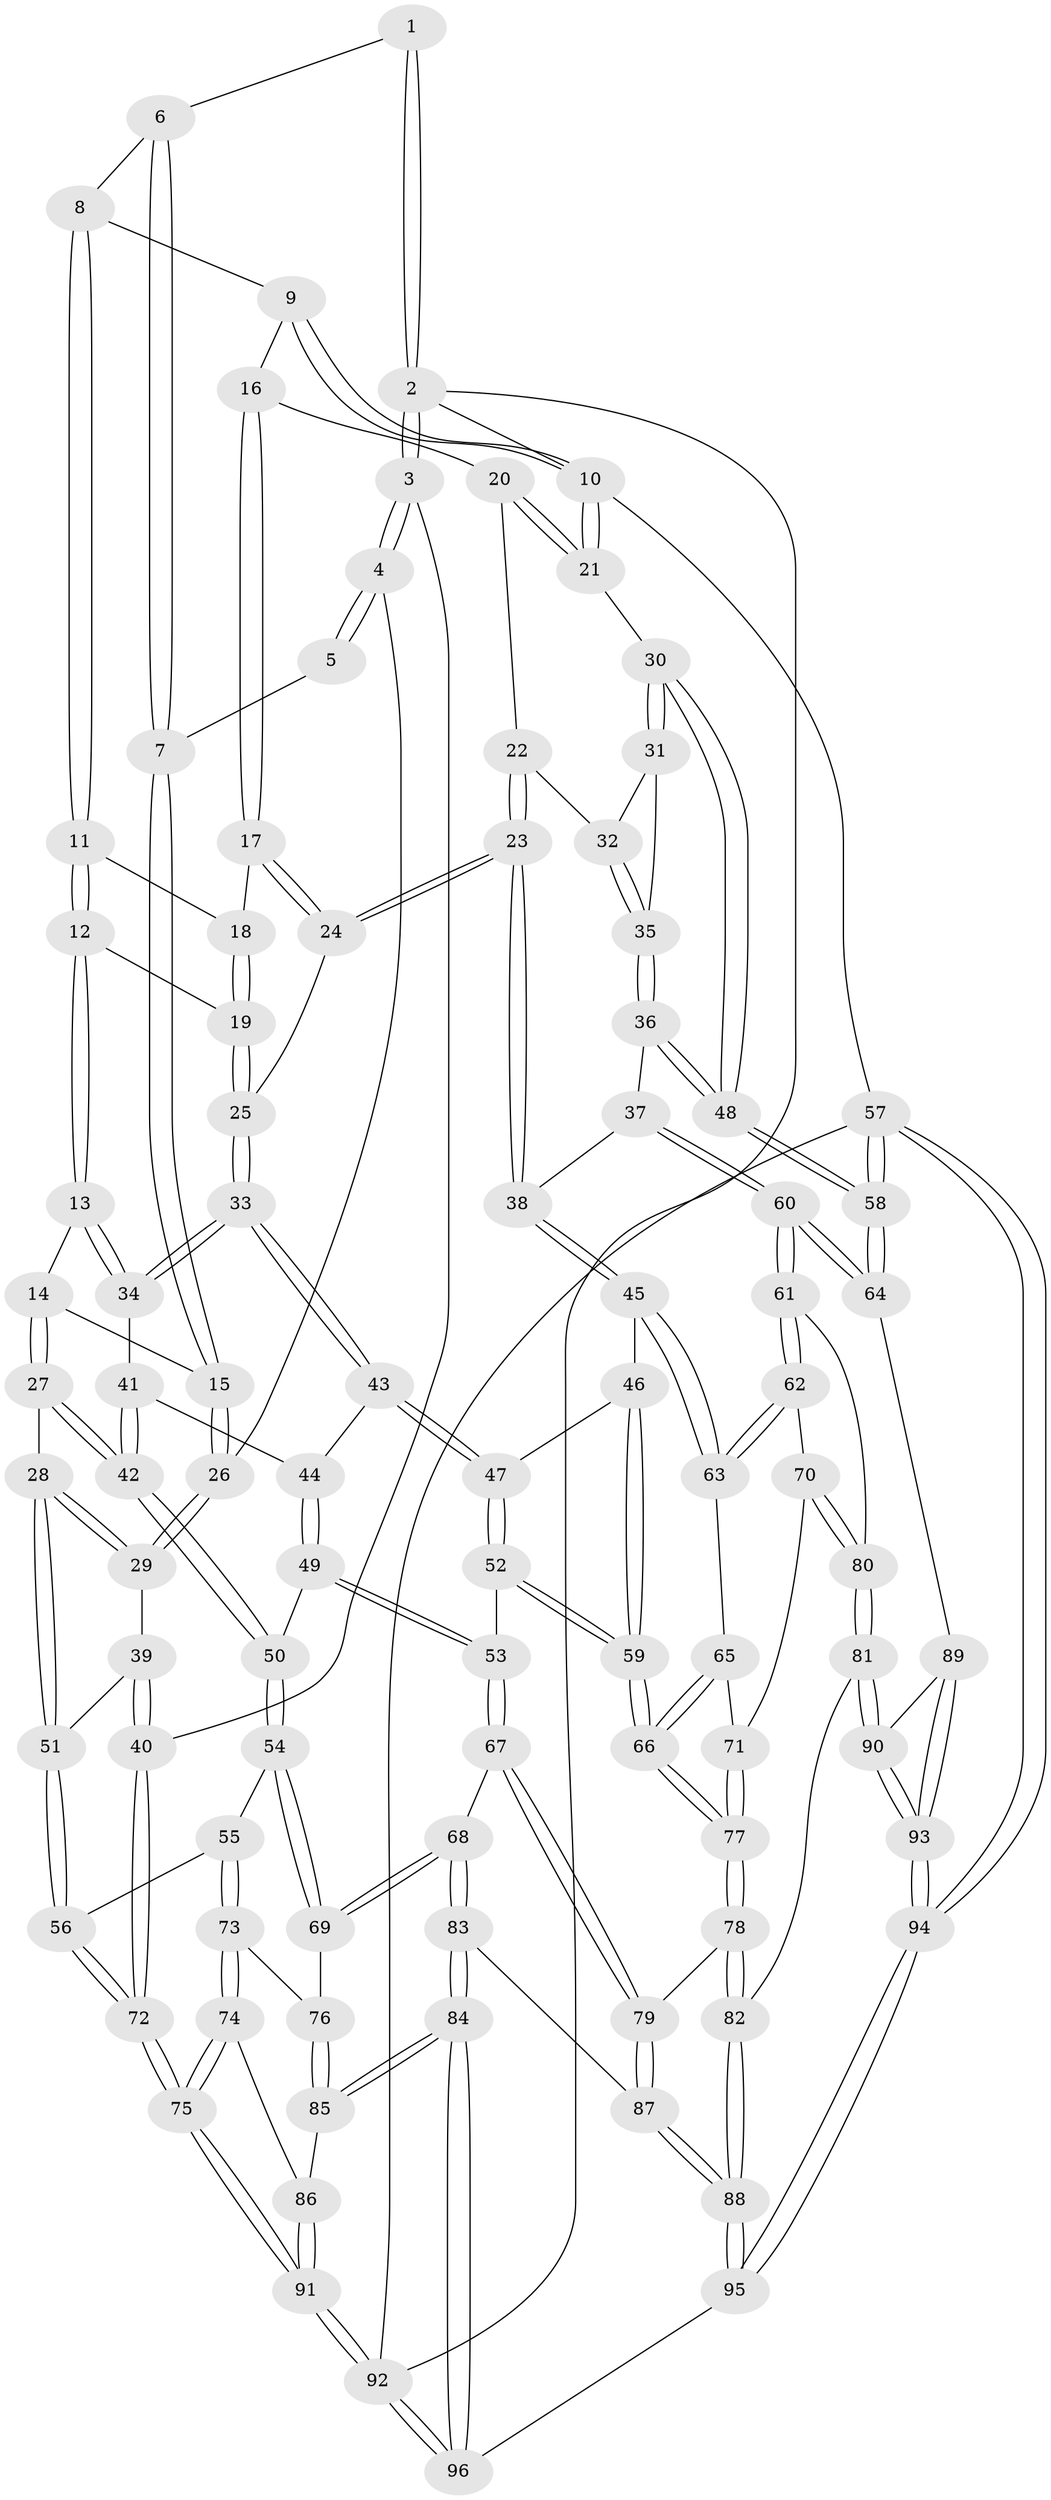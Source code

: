 // coarse degree distribution, {4: 0.5, 2: 0.016666666666666666, 5: 0.3333333333333333, 6: 0.05, 3: 0.1}
// Generated by graph-tools (version 1.1) at 2025/42/03/06/25 10:42:29]
// undirected, 96 vertices, 237 edges
graph export_dot {
graph [start="1"]
  node [color=gray90,style=filled];
  1 [pos="+0.1467715559877229+0"];
  2 [pos="+0+0"];
  3 [pos="+0+0.2781066252727471"];
  4 [pos="+0+0.2548348237883447"];
  5 [pos="+0.08603841299754632+0.10266444493834465"];
  6 [pos="+0.3816390884560095+0"];
  7 [pos="+0.19138667160402048+0.2344126971614408"];
  8 [pos="+0.3967524061345963+0"];
  9 [pos="+0.7202193911048387+0"];
  10 [pos="+1+0"];
  11 [pos="+0.39933175826636286+0"];
  12 [pos="+0.3847043896215594+0.24873628415288776"];
  13 [pos="+0.3525769498535691+0.31288498546748295"];
  14 [pos="+0.19962151723018848+0.2511390354429185"];
  15 [pos="+0.1902685481958766+0.24142253946840034"];
  16 [pos="+0.7916153484112564+0.16244382259489354"];
  17 [pos="+0.7344198991891496+0.2071681880087396"];
  18 [pos="+0.44344222869515326+0"];
  19 [pos="+0.5790544380447056+0.25551676193741757"];
  20 [pos="+0.8867241010997635+0.19626680740336228"];
  21 [pos="+1+0.10256051616245601"];
  22 [pos="+0.8860955056141265+0.2853860801654672"];
  23 [pos="+0.7270216954342487+0.4271014755108839"];
  24 [pos="+0.6471347463099295+0.3048507744130335"];
  25 [pos="+0.6254378167089959+0.3033384275892492"];
  26 [pos="+0.07055031306953206+0.28119311276194814"];
  27 [pos="+0.19764828466314002+0.4377271753580318"];
  28 [pos="+0.1860905691815492+0.43968261130953906"];
  29 [pos="+0.11893719311135266+0.4288526103093976"];
  30 [pos="+1+0.2540345838970585"];
  31 [pos="+1+0.33068664973025874"];
  32 [pos="+0.8990351123848376+0.32606939416576264"];
  33 [pos="+0.542861949623852+0.364652924790397"];
  34 [pos="+0.35337135259934227+0.3155222508984621"];
  35 [pos="+0.9116082700602908+0.3999131125312349"];
  36 [pos="+0.9020065952892183+0.4282908425182991"];
  37 [pos="+0.8619523815846103+0.48019918789614807"];
  38 [pos="+0.7295460568264396+0.43317285294592867"];
  39 [pos="+0.10211713214562983+0.4397718422293179"];
  40 [pos="+0+0.5759572337030813"];
  41 [pos="+0.34259688654598863+0.36955438862425705"];
  42 [pos="+0.2899568422973452+0.47042860893975275"];
  43 [pos="+0.5132071449204122+0.43341118239831383"];
  44 [pos="+0.4638241375191928+0.4407131903576577"];
  45 [pos="+0.6861256923822885+0.5060945258587985"];
  46 [pos="+0.6666844668916689+0.5131490383456423"];
  47 [pos="+0.5153082907265648+0.4424657190693906"];
  48 [pos="+1+0.4550354557670605"];
  49 [pos="+0.3659116359018292+0.521842668191451"];
  50 [pos="+0.2961662230335872+0.4861391556126045"];
  51 [pos="+0.1315026672286429+0.5808404976952949"];
  52 [pos="+0.5179235076204829+0.5848697608931378"];
  53 [pos="+0.4197528214640647+0.5826960585567371"];
  54 [pos="+0.24872397625289017+0.5796654533182133"];
  55 [pos="+0.1829447980912497+0.6140778815666721"];
  56 [pos="+0.1296923642882903+0.5886876431909003"];
  57 [pos="+1+1"];
  58 [pos="+1+0.7368430111276222"];
  59 [pos="+0.5304030645885611+0.5937472264995695"];
  60 [pos="+0.949353215076212+0.6676565073324569"];
  61 [pos="+0.948888043759332+0.6677722083748647"];
  62 [pos="+0.752555969190347+0.6065132484958387"];
  63 [pos="+0.6906284602805504+0.5224996999492028"];
  64 [pos="+1+0.7315070855454732"];
  65 [pos="+0.6789556001980906+0.5907573235772074"];
  66 [pos="+0.5463135007369221+0.636152088496986"];
  67 [pos="+0.36527140851931245+0.6796429729965635"];
  68 [pos="+0.3611971176746848+0.6812427552355881"];
  69 [pos="+0.3086238358309283+0.6603955917915417"];
  70 [pos="+0.6947592107874532+0.659939129236461"];
  71 [pos="+0.6712441483068051+0.6583541291329476"];
  72 [pos="+0+0.6117985220672112"];
  73 [pos="+0.18478813328587418+0.6777918203489526"];
  74 [pos="+0.17745710497473768+0.6992464056612163"];
  75 [pos="+0+0.696081863754703"];
  76 [pos="+0.2670528394096065+0.6874097450960959"];
  77 [pos="+0.5727547898466822+0.7109883916464126"];
  78 [pos="+0.5720313212549011+0.7160591077254121"];
  79 [pos="+0.4677715287371893+0.751901744722959"];
  80 [pos="+0.8059160023804639+0.7385959994586403"];
  81 [pos="+0.7113823530459245+0.8370079782527681"];
  82 [pos="+0.621347866464734+0.8019410947130632"];
  83 [pos="+0.28701735872188155+0.8440351689200398"];
  84 [pos="+0.2801849277441566+0.8494393258481795"];
  85 [pos="+0.24909864789170263+0.8400303266034814"];
  86 [pos="+0.20222313760146718+0.8332322844789029"];
  87 [pos="+0.43379670380353835+0.811679660798237"];
  88 [pos="+0.5079148822840671+0.9358053590852197"];
  89 [pos="+1+0.7992645010759353"];
  90 [pos="+0.7492317654156655+0.9377494896235654"];
  91 [pos="+0+1"];
  92 [pos="+0+1"];
  93 [pos="+0.7477778380334112+1"];
  94 [pos="+0.7412669453179508+1"];
  95 [pos="+0.4566441234025313+1"];
  96 [pos="+0.4144505034418036+1"];
  1 -- 2;
  1 -- 2;
  1 -- 6;
  2 -- 3;
  2 -- 3;
  2 -- 10;
  2 -- 92;
  3 -- 4;
  3 -- 4;
  3 -- 40;
  4 -- 5;
  4 -- 5;
  4 -- 26;
  5 -- 7;
  6 -- 7;
  6 -- 7;
  6 -- 8;
  7 -- 15;
  7 -- 15;
  8 -- 9;
  8 -- 11;
  8 -- 11;
  9 -- 10;
  9 -- 10;
  9 -- 16;
  10 -- 21;
  10 -- 21;
  10 -- 57;
  11 -- 12;
  11 -- 12;
  11 -- 18;
  12 -- 13;
  12 -- 13;
  12 -- 19;
  13 -- 14;
  13 -- 34;
  13 -- 34;
  14 -- 15;
  14 -- 27;
  14 -- 27;
  15 -- 26;
  15 -- 26;
  16 -- 17;
  16 -- 17;
  16 -- 20;
  17 -- 18;
  17 -- 24;
  17 -- 24;
  18 -- 19;
  18 -- 19;
  19 -- 25;
  19 -- 25;
  20 -- 21;
  20 -- 21;
  20 -- 22;
  21 -- 30;
  22 -- 23;
  22 -- 23;
  22 -- 32;
  23 -- 24;
  23 -- 24;
  23 -- 38;
  23 -- 38;
  24 -- 25;
  25 -- 33;
  25 -- 33;
  26 -- 29;
  26 -- 29;
  27 -- 28;
  27 -- 42;
  27 -- 42;
  28 -- 29;
  28 -- 29;
  28 -- 51;
  28 -- 51;
  29 -- 39;
  30 -- 31;
  30 -- 31;
  30 -- 48;
  30 -- 48;
  31 -- 32;
  31 -- 35;
  32 -- 35;
  32 -- 35;
  33 -- 34;
  33 -- 34;
  33 -- 43;
  33 -- 43;
  34 -- 41;
  35 -- 36;
  35 -- 36;
  36 -- 37;
  36 -- 48;
  36 -- 48;
  37 -- 38;
  37 -- 60;
  37 -- 60;
  38 -- 45;
  38 -- 45;
  39 -- 40;
  39 -- 40;
  39 -- 51;
  40 -- 72;
  40 -- 72;
  41 -- 42;
  41 -- 42;
  41 -- 44;
  42 -- 50;
  42 -- 50;
  43 -- 44;
  43 -- 47;
  43 -- 47;
  44 -- 49;
  44 -- 49;
  45 -- 46;
  45 -- 63;
  45 -- 63;
  46 -- 47;
  46 -- 59;
  46 -- 59;
  47 -- 52;
  47 -- 52;
  48 -- 58;
  48 -- 58;
  49 -- 50;
  49 -- 53;
  49 -- 53;
  50 -- 54;
  50 -- 54;
  51 -- 56;
  51 -- 56;
  52 -- 53;
  52 -- 59;
  52 -- 59;
  53 -- 67;
  53 -- 67;
  54 -- 55;
  54 -- 69;
  54 -- 69;
  55 -- 56;
  55 -- 73;
  55 -- 73;
  56 -- 72;
  56 -- 72;
  57 -- 58;
  57 -- 58;
  57 -- 94;
  57 -- 94;
  57 -- 92;
  58 -- 64;
  58 -- 64;
  59 -- 66;
  59 -- 66;
  60 -- 61;
  60 -- 61;
  60 -- 64;
  60 -- 64;
  61 -- 62;
  61 -- 62;
  61 -- 80;
  62 -- 63;
  62 -- 63;
  62 -- 70;
  63 -- 65;
  64 -- 89;
  65 -- 66;
  65 -- 66;
  65 -- 71;
  66 -- 77;
  66 -- 77;
  67 -- 68;
  67 -- 79;
  67 -- 79;
  68 -- 69;
  68 -- 69;
  68 -- 83;
  68 -- 83;
  69 -- 76;
  70 -- 71;
  70 -- 80;
  70 -- 80;
  71 -- 77;
  71 -- 77;
  72 -- 75;
  72 -- 75;
  73 -- 74;
  73 -- 74;
  73 -- 76;
  74 -- 75;
  74 -- 75;
  74 -- 86;
  75 -- 91;
  75 -- 91;
  76 -- 85;
  76 -- 85;
  77 -- 78;
  77 -- 78;
  78 -- 79;
  78 -- 82;
  78 -- 82;
  79 -- 87;
  79 -- 87;
  80 -- 81;
  80 -- 81;
  81 -- 82;
  81 -- 90;
  81 -- 90;
  82 -- 88;
  82 -- 88;
  83 -- 84;
  83 -- 84;
  83 -- 87;
  84 -- 85;
  84 -- 85;
  84 -- 96;
  84 -- 96;
  85 -- 86;
  86 -- 91;
  86 -- 91;
  87 -- 88;
  87 -- 88;
  88 -- 95;
  88 -- 95;
  89 -- 90;
  89 -- 93;
  89 -- 93;
  90 -- 93;
  90 -- 93;
  91 -- 92;
  91 -- 92;
  92 -- 96;
  92 -- 96;
  93 -- 94;
  93 -- 94;
  94 -- 95;
  94 -- 95;
  95 -- 96;
}
